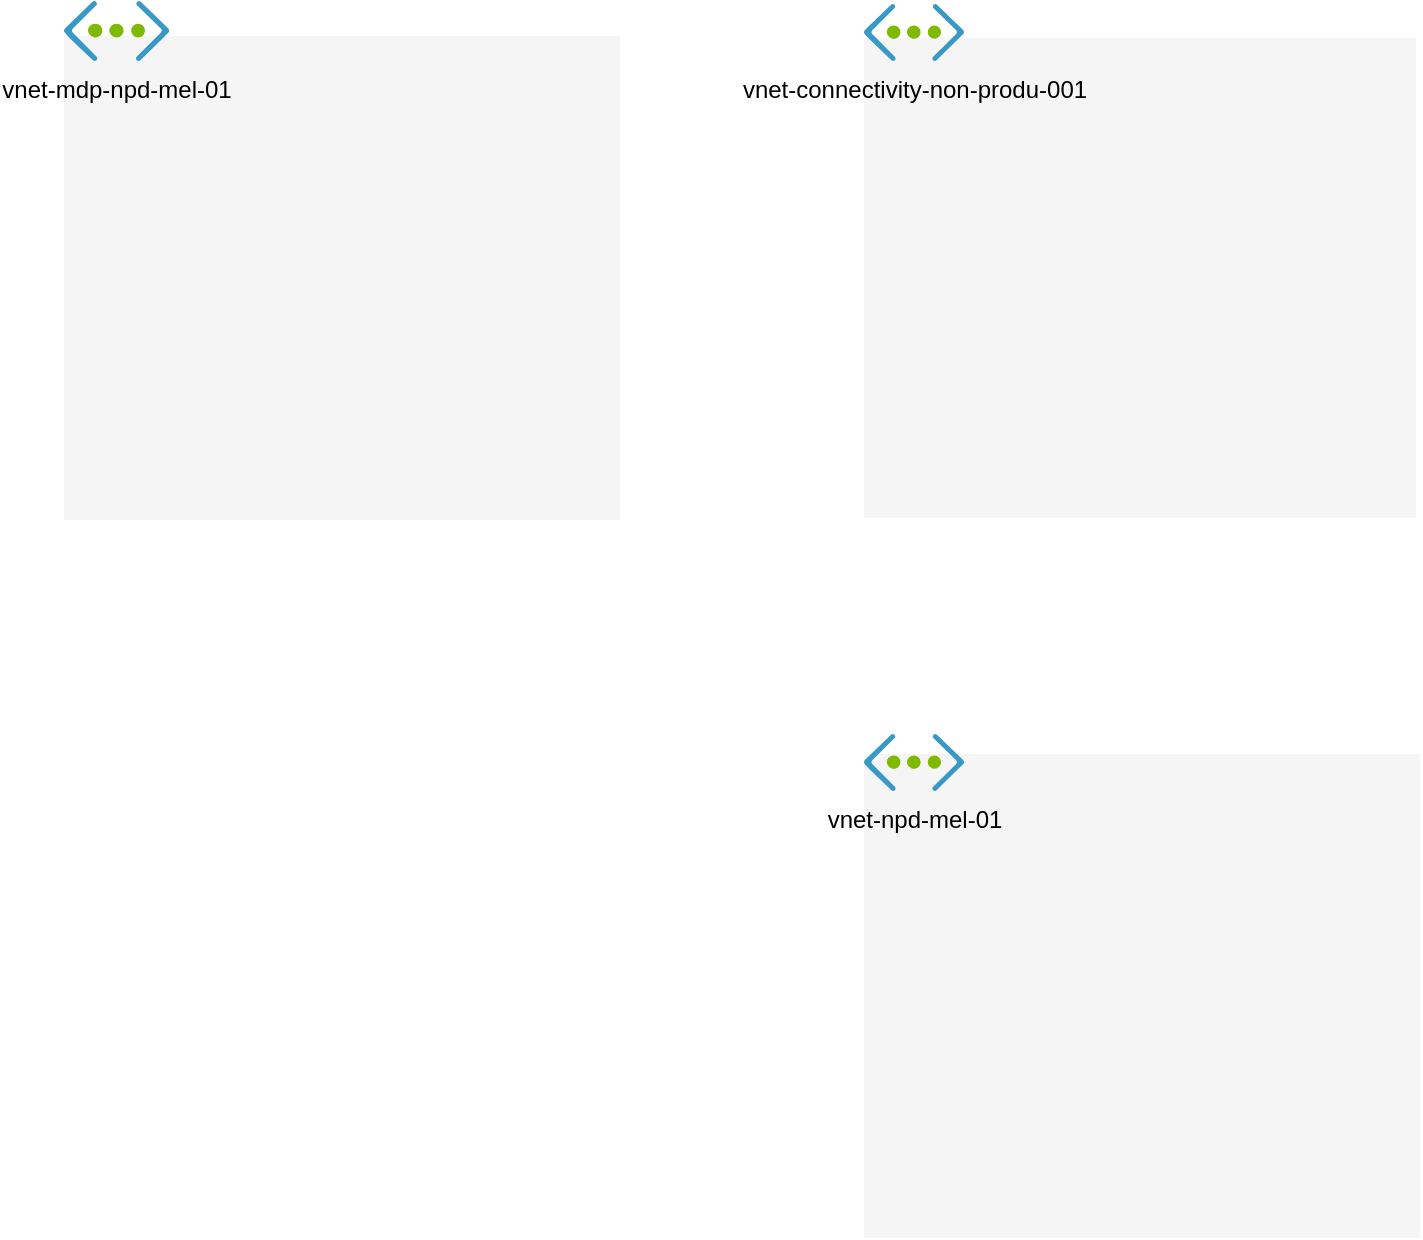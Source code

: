 <mxfile version="21.6.5" type="github">
  <diagram id="WI9T0HZ2pTsCkuznbFz-" name="Page-1">
    <mxGraphModel dx="1272" dy="754" grid="1" gridSize="10" guides="1" tooltips="1" connect="1" arrows="1" fold="1" page="1" pageScale="1" pageWidth="1169" pageHeight="827" math="0" shadow="0">
      <root>
        <mxCell id="0" />
        <mxCell id="1" parent="0" />
        <mxCell id="RLjyjs_sm2IHfBNOWAbh-113" value="" style="rounded=0;whiteSpace=wrap;html=1;labelBackgroundColor=#ffffff;fillColor=#f5f5f5;strokeColor=none;fontColor=#333333;" parent="1" vertex="1">
          <mxGeometry x="600" y="122" width="276" height="240" as="geometry" />
        </mxCell>
        <mxCell id="RLjyjs_sm2IHfBNOWAbh-58" value="vnet-connectivity-non-produ-001" style="aspect=fixed;html=1;perimeter=none;align=center;shadow=0;dashed=0;image;fontSize=12;image=img/lib/mscae/Virtual_Network.svg;labelBackgroundColor=none;fillColor=#4D9900;" parent="1" vertex="1">
          <mxGeometry x="600.0" y="105" width="50" height="28.5" as="geometry" />
        </mxCell>
        <mxCell id="XnBJC6g6nOG88-6dQDU8-4" value="" style="rounded=0;whiteSpace=wrap;html=1;labelBackgroundColor=#ffffff;fillColor=#f5f5f5;strokeColor=none;fontColor=#333333;" vertex="1" parent="1">
          <mxGeometry x="200" y="121" width="278" height="242" as="geometry" />
        </mxCell>
        <mxCell id="XnBJC6g6nOG88-6dQDU8-5" value="" style="rounded=0;whiteSpace=wrap;html=1;labelBackgroundColor=#ffffff;fillColor=#f5f5f5;strokeColor=none;fontColor=#333333;" vertex="1" parent="1">
          <mxGeometry x="600" y="480" width="278" height="242" as="geometry" />
        </mxCell>
        <mxCell id="XnBJC6g6nOG88-6dQDU8-6" value="vnet-mdp-npd-mel-01" style="aspect=fixed;html=1;perimeter=none;align=center;shadow=0;dashed=0;image;fontSize=12;image=img/lib/mscae/Virtual_Network.svg;labelBackgroundColor=none;fillColor=#4D9900;" vertex="1" parent="1">
          <mxGeometry x="200" y="103.5" width="52.63" height="30" as="geometry" />
        </mxCell>
        <mxCell id="XnBJC6g6nOG88-6dQDU8-8" value="vnet-npd-mel-01" style="aspect=fixed;html=1;perimeter=none;align=center;shadow=0;dashed=0;image;fontSize=12;image=img/lib/mscae/Virtual_Network.svg;labelBackgroundColor=none;fillColor=#4D9900;" vertex="1" parent="1">
          <mxGeometry x="600.0" y="470" width="50" height="28.5" as="geometry" />
        </mxCell>
      </root>
    </mxGraphModel>
  </diagram>
</mxfile>
